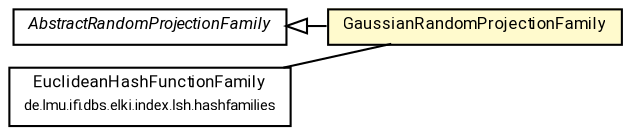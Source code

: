 #!/usr/local/bin/dot
#
# Class diagram 
# Generated by UMLGraph version R5_7_2-60-g0e99a6 (http://www.spinellis.gr/umlgraph/)
#

digraph G {
	graph [fontnames="svg"]
	edge [fontname="Roboto",fontsize=7,labelfontname="Roboto",labelfontsize=7,color="black"];
	node [fontname="Roboto",fontcolor="black",fontsize=8,shape=plaintext,margin=0,width=0,height=0];
	nodesep=0.15;
	ranksep=0.25;
	rankdir=LR;
	// de.lmu.ifi.dbs.elki.data.projection.random.AbstractRandomProjectionFamily
	c4646166 [label=<<table title="de.lmu.ifi.dbs.elki.data.projection.random.AbstractRandomProjectionFamily" border="0" cellborder="1" cellspacing="0" cellpadding="2" href="AbstractRandomProjectionFamily.html" target="_parent">
		<tr><td><table border="0" cellspacing="0" cellpadding="1">
		<tr><td align="center" balign="center"> <font face="Roboto"><i>AbstractRandomProjectionFamily</i></font> </td></tr>
		</table></td></tr>
		</table>>, URL="AbstractRandomProjectionFamily.html"];
	// de.lmu.ifi.dbs.elki.data.projection.random.GaussianRandomProjectionFamily
	c4646172 [label=<<table title="de.lmu.ifi.dbs.elki.data.projection.random.GaussianRandomProjectionFamily" border="0" cellborder="1" cellspacing="0" cellpadding="2" bgcolor="lemonChiffon" href="GaussianRandomProjectionFamily.html" target="_parent">
		<tr><td><table border="0" cellspacing="0" cellpadding="1">
		<tr><td align="center" balign="center"> <font face="Roboto">GaussianRandomProjectionFamily</font> </td></tr>
		</table></td></tr>
		</table>>, URL="GaussianRandomProjectionFamily.html"];
	// de.lmu.ifi.dbs.elki.index.lsh.hashfamilies.EuclideanHashFunctionFamily
	c4647320 [label=<<table title="de.lmu.ifi.dbs.elki.index.lsh.hashfamilies.EuclideanHashFunctionFamily" border="0" cellborder="1" cellspacing="0" cellpadding="2" href="../../../index/lsh/hashfamilies/EuclideanHashFunctionFamily.html" target="_parent">
		<tr><td><table border="0" cellspacing="0" cellpadding="1">
		<tr><td align="center" balign="center"> <font face="Roboto">EuclideanHashFunctionFamily</font> </td></tr>
		<tr><td align="center" balign="center"> <font face="Roboto" point-size="7.0">de.lmu.ifi.dbs.elki.index.lsh.hashfamilies</font> </td></tr>
		</table></td></tr>
		</table>>, URL="../../../index/lsh/hashfamilies/EuclideanHashFunctionFamily.html"];
	// de.lmu.ifi.dbs.elki.data.projection.random.GaussianRandomProjectionFamily extends de.lmu.ifi.dbs.elki.data.projection.random.AbstractRandomProjectionFamily
	c4646166 -> c4646172 [arrowtail=empty,dir=back,weight=10];
	// de.lmu.ifi.dbs.elki.index.lsh.hashfamilies.EuclideanHashFunctionFamily assoc de.lmu.ifi.dbs.elki.data.projection.random.GaussianRandomProjectionFamily
	c4647320 -> c4646172 [arrowhead=none,weight=2];
}

